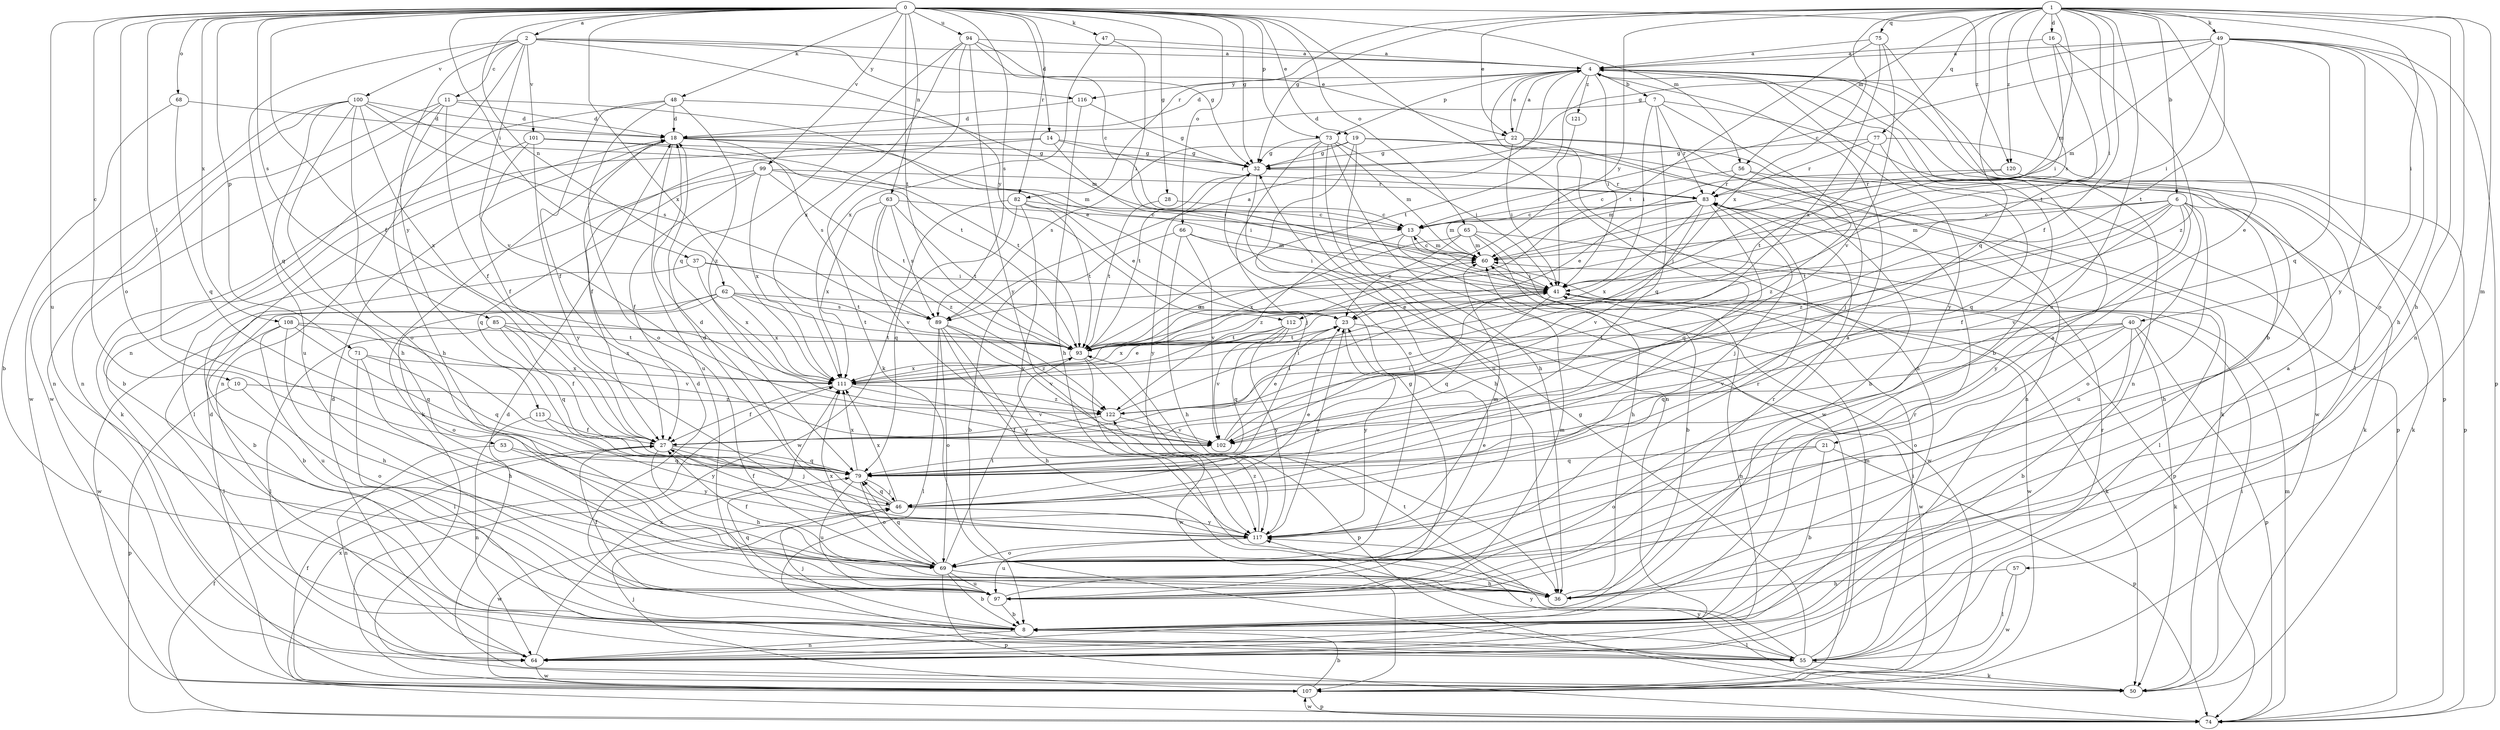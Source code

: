 strict digraph  {
0;
1;
2;
4;
6;
7;
8;
10;
11;
13;
14;
16;
18;
19;
21;
22;
23;
27;
28;
32;
36;
37;
40;
41;
46;
47;
48;
49;
50;
53;
55;
56;
57;
60;
62;
63;
64;
65;
66;
68;
69;
71;
73;
74;
75;
77;
79;
82;
83;
85;
89;
93;
94;
97;
99;
100;
101;
102;
107;
108;
111;
112;
113;
116;
117;
120;
121;
122;
0 -> 2  [label=a];
0 -> 10  [label=c];
0 -> 14  [label=d];
0 -> 19  [label=e];
0 -> 27  [label=f];
0 -> 28  [label=g];
0 -> 32  [label=g];
0 -> 37  [label=i];
0 -> 46  [label=j];
0 -> 47  [label=k];
0 -> 48  [label=k];
0 -> 53  [label=l];
0 -> 56  [label=m];
0 -> 62  [label=n];
0 -> 63  [label=n];
0 -> 65  [label=o];
0 -> 66  [label=o];
0 -> 68  [label=o];
0 -> 69  [label=o];
0 -> 71  [label=p];
0 -> 73  [label=p];
0 -> 82  [label=r];
0 -> 85  [label=s];
0 -> 89  [label=s];
0 -> 93  [label=t];
0 -> 94  [label=u];
0 -> 97  [label=u];
0 -> 99  [label=v];
0 -> 108  [label=x];
0 -> 111  [label=x];
0 -> 120  [label=z];
1 -> 6  [label=b];
1 -> 16  [label=d];
1 -> 21  [label=e];
1 -> 22  [label=e];
1 -> 27  [label=f];
1 -> 32  [label=g];
1 -> 36  [label=h];
1 -> 40  [label=i];
1 -> 41  [label=i];
1 -> 49  [label=k];
1 -> 56  [label=m];
1 -> 57  [label=m];
1 -> 60  [label=m];
1 -> 64  [label=n];
1 -> 75  [label=q];
1 -> 77  [label=q];
1 -> 79  [label=q];
1 -> 82  [label=r];
1 -> 89  [label=s];
1 -> 97  [label=u];
1 -> 111  [label=x];
1 -> 112  [label=y];
1 -> 120  [label=z];
2 -> 4  [label=a];
2 -> 11  [label=c];
2 -> 22  [label=e];
2 -> 64  [label=n];
2 -> 79  [label=q];
2 -> 100  [label=v];
2 -> 101  [label=v];
2 -> 102  [label=v];
2 -> 112  [label=y];
2 -> 113  [label=y];
2 -> 116  [label=y];
4 -> 7  [label=b];
4 -> 8  [label=b];
4 -> 18  [label=d];
4 -> 22  [label=e];
4 -> 41  [label=i];
4 -> 55  [label=l];
4 -> 64  [label=n];
4 -> 73  [label=p];
4 -> 74  [label=p];
4 -> 93  [label=t];
4 -> 116  [label=y];
4 -> 117  [label=y];
4 -> 121  [label=z];
6 -> 13  [label=c];
6 -> 27  [label=f];
6 -> 36  [label=h];
6 -> 60  [label=m];
6 -> 69  [label=o];
6 -> 93  [label=t];
6 -> 97  [label=u];
6 -> 102  [label=v];
6 -> 117  [label=y];
6 -> 122  [label=z];
7 -> 18  [label=d];
7 -> 41  [label=i];
7 -> 46  [label=j];
7 -> 64  [label=n];
7 -> 79  [label=q];
7 -> 83  [label=r];
8 -> 18  [label=d];
8 -> 46  [label=j];
8 -> 55  [label=l];
8 -> 64  [label=n];
8 -> 83  [label=r];
10 -> 69  [label=o];
10 -> 74  [label=p];
10 -> 122  [label=z];
11 -> 18  [label=d];
11 -> 23  [label=e];
11 -> 27  [label=f];
11 -> 36  [label=h];
11 -> 64  [label=n];
11 -> 107  [label=w];
13 -> 60  [label=m];
13 -> 74  [label=p];
13 -> 107  [label=w];
13 -> 122  [label=z];
14 -> 8  [label=b];
14 -> 27  [label=f];
14 -> 32  [label=g];
14 -> 41  [label=i];
14 -> 83  [label=r];
16 -> 4  [label=a];
16 -> 41  [label=i];
16 -> 93  [label=t];
16 -> 122  [label=z];
18 -> 32  [label=g];
18 -> 50  [label=k];
18 -> 60  [label=m];
18 -> 89  [label=s];
18 -> 97  [label=u];
19 -> 32  [label=g];
19 -> 36  [label=h];
19 -> 50  [label=k];
19 -> 69  [label=o];
19 -> 74  [label=p];
19 -> 89  [label=s];
21 -> 8  [label=b];
21 -> 69  [label=o];
21 -> 74  [label=p];
21 -> 79  [label=q];
22 -> 4  [label=a];
22 -> 8  [label=b];
22 -> 32  [label=g];
22 -> 41  [label=i];
22 -> 64  [label=n];
22 -> 107  [label=w];
23 -> 93  [label=t];
23 -> 107  [label=w];
23 -> 117  [label=y];
27 -> 36  [label=h];
27 -> 41  [label=i];
27 -> 46  [label=j];
27 -> 79  [label=q];
28 -> 13  [label=c];
28 -> 93  [label=t];
32 -> 36  [label=h];
32 -> 83  [label=r];
32 -> 93  [label=t];
32 -> 117  [label=y];
36 -> 4  [label=a];
37 -> 8  [label=b];
37 -> 41  [label=i];
37 -> 93  [label=t];
37 -> 111  [label=x];
40 -> 8  [label=b];
40 -> 50  [label=k];
40 -> 69  [label=o];
40 -> 74  [label=p];
40 -> 79  [label=q];
40 -> 93  [label=t];
40 -> 102  [label=v];
41 -> 23  [label=e];
41 -> 50  [label=k];
41 -> 64  [label=n];
41 -> 79  [label=q];
41 -> 107  [label=w];
46 -> 18  [label=d];
46 -> 23  [label=e];
46 -> 27  [label=f];
46 -> 79  [label=q];
46 -> 107  [label=w];
46 -> 111  [label=x];
46 -> 117  [label=y];
47 -> 4  [label=a];
47 -> 41  [label=i];
47 -> 111  [label=x];
48 -> 18  [label=d];
48 -> 27  [label=f];
48 -> 60  [label=m];
48 -> 64  [label=n];
48 -> 69  [label=o];
48 -> 122  [label=z];
49 -> 4  [label=a];
49 -> 13  [label=c];
49 -> 32  [label=g];
49 -> 36  [label=h];
49 -> 41  [label=i];
49 -> 60  [label=m];
49 -> 69  [label=o];
49 -> 74  [label=p];
49 -> 79  [label=q];
49 -> 93  [label=t];
49 -> 117  [label=y];
50 -> 18  [label=d];
50 -> 41  [label=i];
50 -> 117  [label=y];
53 -> 64  [label=n];
53 -> 79  [label=q];
53 -> 117  [label=y];
55 -> 4  [label=a];
55 -> 32  [label=g];
55 -> 41  [label=i];
55 -> 50  [label=k];
55 -> 60  [label=m];
55 -> 93  [label=t];
55 -> 117  [label=y];
56 -> 13  [label=c];
56 -> 50  [label=k];
56 -> 83  [label=r];
56 -> 122  [label=z];
57 -> 36  [label=h];
57 -> 55  [label=l];
57 -> 107  [label=w];
60 -> 13  [label=c];
60 -> 41  [label=i];
62 -> 8  [label=b];
62 -> 23  [label=e];
62 -> 69  [label=o];
62 -> 89  [label=s];
62 -> 93  [label=t];
62 -> 107  [label=w];
62 -> 111  [label=x];
63 -> 13  [label=c];
63 -> 89  [label=s];
63 -> 93  [label=t];
63 -> 102  [label=v];
63 -> 111  [label=x];
63 -> 122  [label=z];
64 -> 18  [label=d];
64 -> 83  [label=r];
64 -> 107  [label=w];
64 -> 111  [label=x];
65 -> 8  [label=b];
65 -> 23  [label=e];
65 -> 36  [label=h];
65 -> 55  [label=l];
65 -> 60  [label=m];
65 -> 111  [label=x];
66 -> 8  [label=b];
66 -> 36  [label=h];
66 -> 41  [label=i];
66 -> 60  [label=m];
66 -> 102  [label=v];
68 -> 8  [label=b];
68 -> 18  [label=d];
68 -> 79  [label=q];
69 -> 8  [label=b];
69 -> 23  [label=e];
69 -> 27  [label=f];
69 -> 36  [label=h];
69 -> 74  [label=p];
69 -> 79  [label=q];
69 -> 83  [label=r];
69 -> 93  [label=t];
69 -> 97  [label=u];
69 -> 111  [label=x];
71 -> 36  [label=h];
71 -> 55  [label=l];
71 -> 79  [label=q];
71 -> 111  [label=x];
73 -> 32  [label=g];
73 -> 41  [label=i];
73 -> 46  [label=j];
73 -> 60  [label=m];
73 -> 64  [label=n];
73 -> 97  [label=u];
73 -> 107  [label=w];
74 -> 27  [label=f];
74 -> 60  [label=m];
74 -> 107  [label=w];
74 -> 111  [label=x];
75 -> 4  [label=a];
75 -> 8  [label=b];
75 -> 93  [label=t];
75 -> 102  [label=v];
75 -> 111  [label=x];
77 -> 32  [label=g];
77 -> 74  [label=p];
77 -> 79  [label=q];
77 -> 83  [label=r];
77 -> 93  [label=t];
79 -> 46  [label=j];
79 -> 69  [label=o];
79 -> 97  [label=u];
79 -> 111  [label=x];
82 -> 13  [label=c];
82 -> 23  [label=e];
82 -> 79  [label=q];
82 -> 93  [label=t];
82 -> 107  [label=w];
82 -> 117  [label=y];
83 -> 13  [label=c];
83 -> 23  [label=e];
83 -> 46  [label=j];
83 -> 60  [label=m];
83 -> 79  [label=q];
83 -> 102  [label=v];
83 -> 111  [label=x];
85 -> 27  [label=f];
85 -> 55  [label=l];
85 -> 79  [label=q];
85 -> 93  [label=t];
85 -> 111  [label=x];
89 -> 4  [label=a];
89 -> 36  [label=h];
89 -> 55  [label=l];
89 -> 69  [label=o];
89 -> 102  [label=v];
89 -> 117  [label=y];
89 -> 122  [label=z];
93 -> 60  [label=m];
93 -> 74  [label=p];
93 -> 107  [label=w];
93 -> 111  [label=x];
94 -> 4  [label=a];
94 -> 13  [label=c];
94 -> 32  [label=g];
94 -> 50  [label=k];
94 -> 79  [label=q];
94 -> 111  [label=x];
94 -> 117  [label=y];
97 -> 4  [label=a];
97 -> 8  [label=b];
97 -> 27  [label=f];
97 -> 32  [label=g];
97 -> 60  [label=m];
97 -> 79  [label=q];
97 -> 83  [label=r];
99 -> 27  [label=f];
99 -> 41  [label=i];
99 -> 55  [label=l];
99 -> 79  [label=q];
99 -> 83  [label=r];
99 -> 93  [label=t];
99 -> 111  [label=x];
100 -> 18  [label=d];
100 -> 36  [label=h];
100 -> 64  [label=n];
100 -> 69  [label=o];
100 -> 89  [label=s];
100 -> 93  [label=t];
100 -> 97  [label=u];
100 -> 107  [label=w];
100 -> 111  [label=x];
101 -> 27  [label=f];
101 -> 32  [label=g];
101 -> 50  [label=k];
101 -> 93  [label=t];
101 -> 117  [label=y];
102 -> 23  [label=e];
102 -> 41  [label=i];
107 -> 8  [label=b];
107 -> 18  [label=d];
107 -> 27  [label=f];
107 -> 46  [label=j];
107 -> 74  [label=p];
108 -> 36  [label=h];
108 -> 55  [label=l];
108 -> 79  [label=q];
108 -> 93  [label=t];
108 -> 97  [label=u];
108 -> 102  [label=v];
111 -> 23  [label=e];
111 -> 27  [label=f];
111 -> 102  [label=v];
111 -> 122  [label=z];
112 -> 79  [label=q];
112 -> 93  [label=t];
112 -> 102  [label=v];
112 -> 111  [label=x];
112 -> 117  [label=y];
113 -> 27  [label=f];
113 -> 64  [label=n];
113 -> 117  [label=y];
116 -> 18  [label=d];
116 -> 32  [label=g];
116 -> 36  [label=h];
117 -> 18  [label=d];
117 -> 23  [label=e];
117 -> 60  [label=m];
117 -> 69  [label=o];
117 -> 97  [label=u];
117 -> 122  [label=z];
120 -> 50  [label=k];
120 -> 60  [label=m];
120 -> 83  [label=r];
121 -> 41  [label=i];
122 -> 27  [label=f];
122 -> 41  [label=i];
122 -> 102  [label=v];
}
